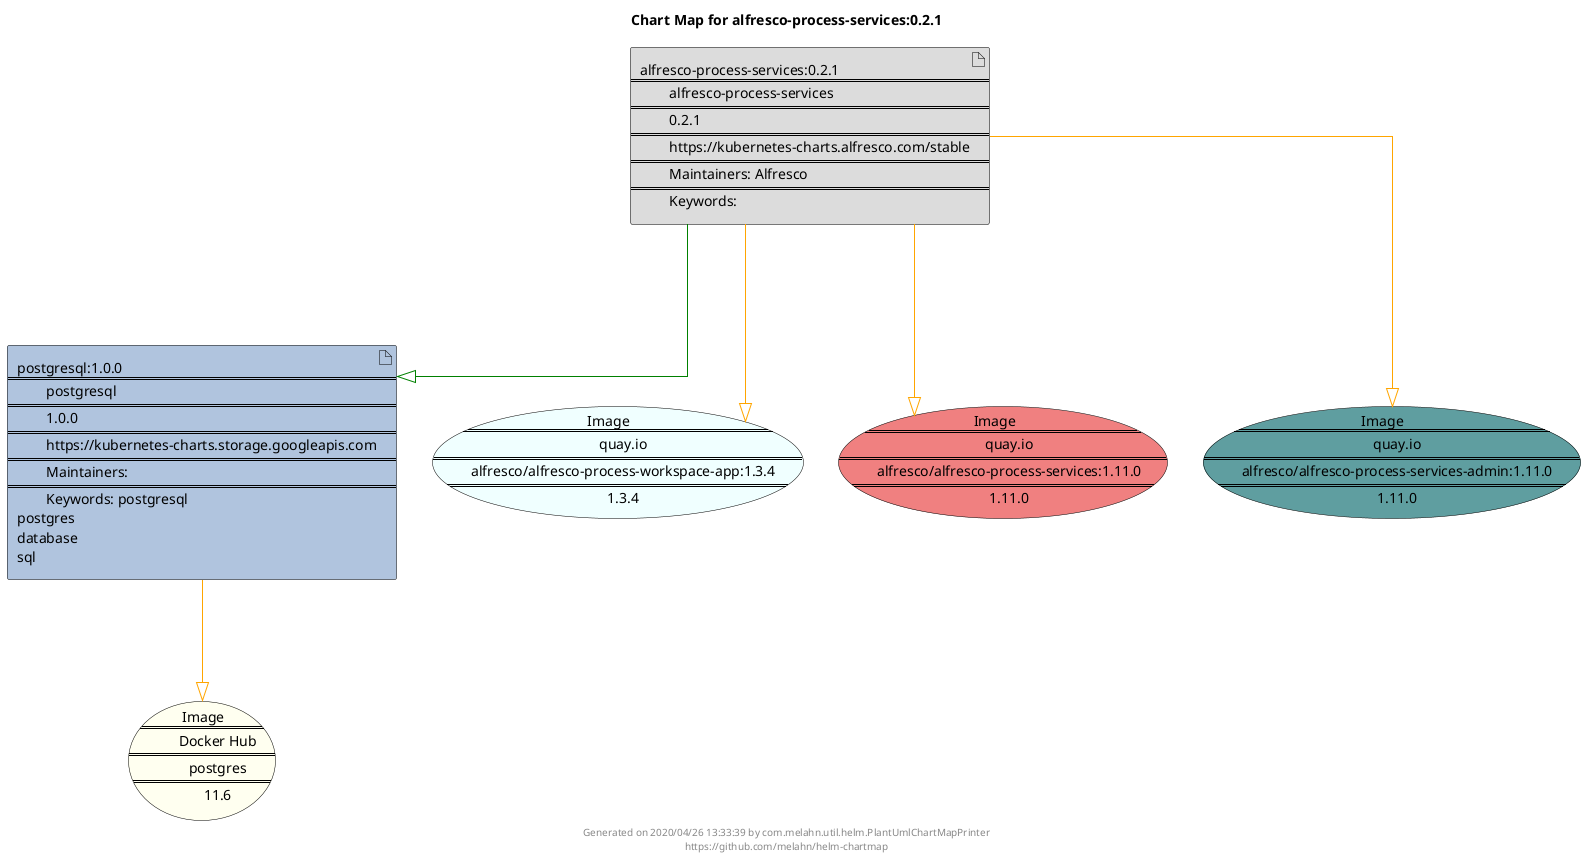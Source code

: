 @startuml
skinparam linetype ortho
skinparam backgroundColor white
skinparam usecaseBorderColor black
skinparam usecaseArrowColor LightSlateGray
skinparam artifactBorderColor black
skinparam artifactArrowColor LightSlateGray

title Chart Map for alfresco-process-services:0.2.1

'There are 2 referenced Helm Charts
artifact "alfresco-process-services:0.2.1\n====\n\talfresco-process-services\n====\n\t0.2.1\n====\n\thttps://kubernetes-charts.alfresco.com/stable\n====\n\tMaintainers: Alfresco\n====\n\tKeywords: " as alfresco_process_services_0_2_1 #Gainsboro
artifact "postgresql:1.0.0\n====\n\tpostgresql\n====\n\t1.0.0\n====\n\thttps://kubernetes-charts.storage.googleapis.com\n====\n\tMaintainers: \n====\n\tKeywords: postgresql\npostgres\ndatabase\nsql" as postgresql_1_0_0 #LightSteelBlue

'There are 4 referenced Docker Images
usecase "Image\n====\n\tquay.io\n====\n\talfresco/alfresco-process-workspace-app:1.3.4\n====\n\t1.3.4" as quay_io_alfresco_alfresco_process_workspace_app_1_3_4 #Azure
usecase "Image\n====\n\tquay.io\n====\n\talfresco/alfresco-process-services:1.11.0\n====\n\t1.11.0" as quay_io_alfresco_alfresco_process_services_1_11_0 #LightCoral
usecase "Image\n====\n\tquay.io\n====\n\talfresco/alfresco-process-services-admin:1.11.0\n====\n\t1.11.0" as quay_io_alfresco_alfresco_process_services_admin_1_11_0 #CadetBlue
usecase "Image\n====\n\tDocker Hub\n====\n\tpostgres\n====\n\t11.6" as postgres_11_6 #Ivory

'Chart Dependencies
alfresco_process_services_0_2_1--[#green]-|>postgresql_1_0_0
alfresco_process_services_0_2_1--[#orange]-|>quay_io_alfresco_alfresco_process_services_admin_1_11_0
alfresco_process_services_0_2_1--[#orange]-|>quay_io_alfresco_alfresco_process_workspace_app_1_3_4
alfresco_process_services_0_2_1--[#orange]-|>quay_io_alfresco_alfresco_process_services_1_11_0
postgresql_1_0_0--[#orange]-|>postgres_11_6

center footer Generated on 2020/04/26 13:33:39 by com.melahn.util.helm.PlantUmlChartMapPrinter\nhttps://github.com/melahn/helm-chartmap
@enduml

